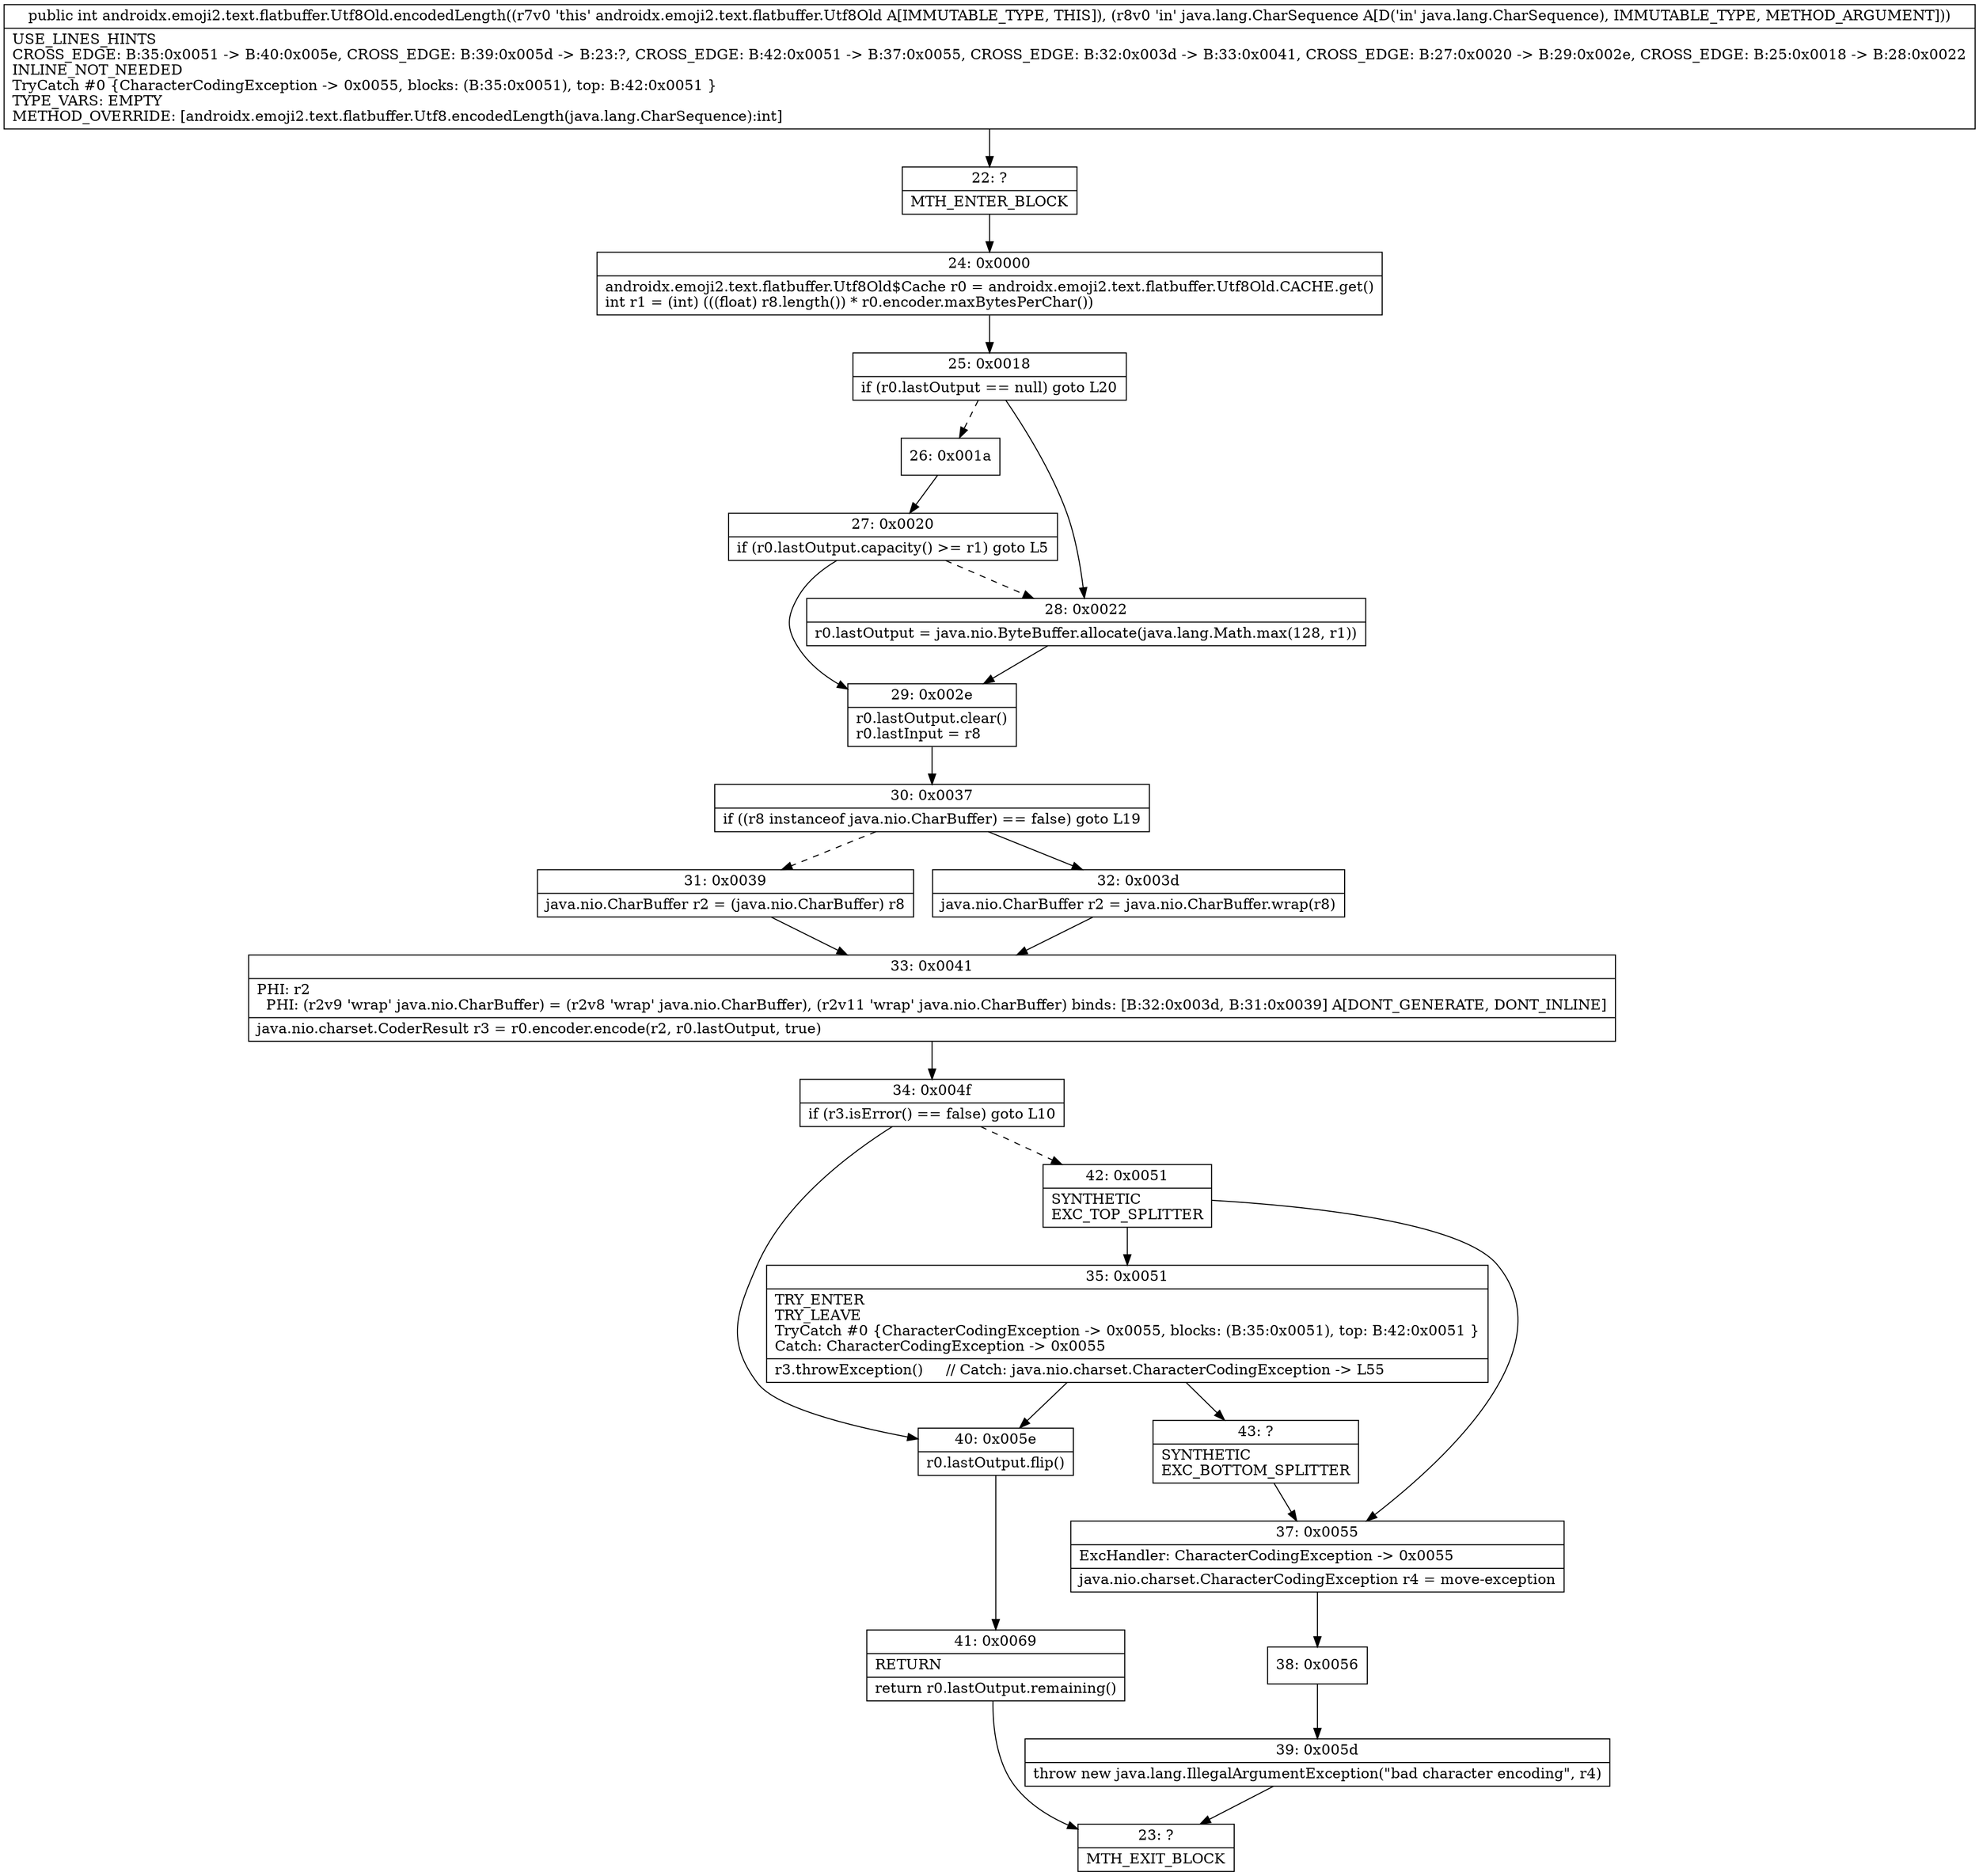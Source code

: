 digraph "CFG forandroidx.emoji2.text.flatbuffer.Utf8Old.encodedLength(Ljava\/lang\/CharSequence;)I" {
Node_22 [shape=record,label="{22\:\ ?|MTH_ENTER_BLOCK\l}"];
Node_24 [shape=record,label="{24\:\ 0x0000|androidx.emoji2.text.flatbuffer.Utf8Old$Cache r0 = androidx.emoji2.text.flatbuffer.Utf8Old.CACHE.get()\lint r1 = (int) (((float) r8.length()) * r0.encoder.maxBytesPerChar())\l}"];
Node_25 [shape=record,label="{25\:\ 0x0018|if (r0.lastOutput == null) goto L20\l}"];
Node_26 [shape=record,label="{26\:\ 0x001a}"];
Node_27 [shape=record,label="{27\:\ 0x0020|if (r0.lastOutput.capacity() \>= r1) goto L5\l}"];
Node_29 [shape=record,label="{29\:\ 0x002e|r0.lastOutput.clear()\lr0.lastInput = r8\l}"];
Node_30 [shape=record,label="{30\:\ 0x0037|if ((r8 instanceof java.nio.CharBuffer) == false) goto L19\l}"];
Node_31 [shape=record,label="{31\:\ 0x0039|java.nio.CharBuffer r2 = (java.nio.CharBuffer) r8\l}"];
Node_33 [shape=record,label="{33\:\ 0x0041|PHI: r2 \l  PHI: (r2v9 'wrap' java.nio.CharBuffer) = (r2v8 'wrap' java.nio.CharBuffer), (r2v11 'wrap' java.nio.CharBuffer) binds: [B:32:0x003d, B:31:0x0039] A[DONT_GENERATE, DONT_INLINE]\l|java.nio.charset.CoderResult r3 = r0.encoder.encode(r2, r0.lastOutput, true)\l}"];
Node_34 [shape=record,label="{34\:\ 0x004f|if (r3.isError() == false) goto L10\l}"];
Node_40 [shape=record,label="{40\:\ 0x005e|r0.lastOutput.flip()\l}"];
Node_41 [shape=record,label="{41\:\ 0x0069|RETURN\l|return r0.lastOutput.remaining()\l}"];
Node_23 [shape=record,label="{23\:\ ?|MTH_EXIT_BLOCK\l}"];
Node_42 [shape=record,label="{42\:\ 0x0051|SYNTHETIC\lEXC_TOP_SPLITTER\l}"];
Node_35 [shape=record,label="{35\:\ 0x0051|TRY_ENTER\lTRY_LEAVE\lTryCatch #0 \{CharacterCodingException \-\> 0x0055, blocks: (B:35:0x0051), top: B:42:0x0051 \}\lCatch: CharacterCodingException \-\> 0x0055\l|r3.throwException()     \/\/ Catch: java.nio.charset.CharacterCodingException \-\> L55\l}"];
Node_43 [shape=record,label="{43\:\ ?|SYNTHETIC\lEXC_BOTTOM_SPLITTER\l}"];
Node_37 [shape=record,label="{37\:\ 0x0055|ExcHandler: CharacterCodingException \-\> 0x0055\l|java.nio.charset.CharacterCodingException r4 = move\-exception\l}"];
Node_38 [shape=record,label="{38\:\ 0x0056}"];
Node_39 [shape=record,label="{39\:\ 0x005d|throw new java.lang.IllegalArgumentException(\"bad character encoding\", r4)\l}"];
Node_32 [shape=record,label="{32\:\ 0x003d|java.nio.CharBuffer r2 = java.nio.CharBuffer.wrap(r8)\l}"];
Node_28 [shape=record,label="{28\:\ 0x0022|r0.lastOutput = java.nio.ByteBuffer.allocate(java.lang.Math.max(128, r1))\l}"];
MethodNode[shape=record,label="{public int androidx.emoji2.text.flatbuffer.Utf8Old.encodedLength((r7v0 'this' androidx.emoji2.text.flatbuffer.Utf8Old A[IMMUTABLE_TYPE, THIS]), (r8v0 'in' java.lang.CharSequence A[D('in' java.lang.CharSequence), IMMUTABLE_TYPE, METHOD_ARGUMENT]))  | USE_LINES_HINTS\lCROSS_EDGE: B:35:0x0051 \-\> B:40:0x005e, CROSS_EDGE: B:39:0x005d \-\> B:23:?, CROSS_EDGE: B:42:0x0051 \-\> B:37:0x0055, CROSS_EDGE: B:32:0x003d \-\> B:33:0x0041, CROSS_EDGE: B:27:0x0020 \-\> B:29:0x002e, CROSS_EDGE: B:25:0x0018 \-\> B:28:0x0022\lINLINE_NOT_NEEDED\lTryCatch #0 \{CharacterCodingException \-\> 0x0055, blocks: (B:35:0x0051), top: B:42:0x0051 \}\lTYPE_VARS: EMPTY\lMETHOD_OVERRIDE: [androidx.emoji2.text.flatbuffer.Utf8.encodedLength(java.lang.CharSequence):int]\l}"];
MethodNode -> Node_22;Node_22 -> Node_24;
Node_24 -> Node_25;
Node_25 -> Node_26[style=dashed];
Node_25 -> Node_28;
Node_26 -> Node_27;
Node_27 -> Node_28[style=dashed];
Node_27 -> Node_29;
Node_29 -> Node_30;
Node_30 -> Node_31[style=dashed];
Node_30 -> Node_32;
Node_31 -> Node_33;
Node_33 -> Node_34;
Node_34 -> Node_40;
Node_34 -> Node_42[style=dashed];
Node_40 -> Node_41;
Node_41 -> Node_23;
Node_42 -> Node_35;
Node_42 -> Node_37;
Node_35 -> Node_40;
Node_35 -> Node_43;
Node_43 -> Node_37;
Node_37 -> Node_38;
Node_38 -> Node_39;
Node_39 -> Node_23;
Node_32 -> Node_33;
Node_28 -> Node_29;
}


